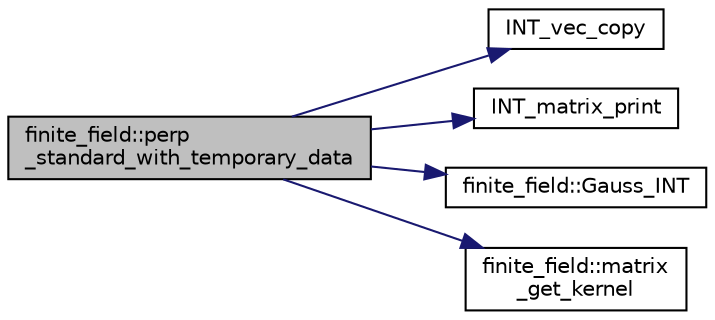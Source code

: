 digraph "finite_field::perp_standard_with_temporary_data"
{
  edge [fontname="Helvetica",fontsize="10",labelfontname="Helvetica",labelfontsize="10"];
  node [fontname="Helvetica",fontsize="10",shape=record];
  rankdir="LR";
  Node14406 [label="finite_field::perp\l_standard_with_temporary_data",height=0.2,width=0.4,color="black", fillcolor="grey75", style="filled", fontcolor="black"];
  Node14406 -> Node14407 [color="midnightblue",fontsize="10",style="solid",fontname="Helvetica"];
  Node14407 [label="INT_vec_copy",height=0.2,width=0.4,color="black", fillcolor="white", style="filled",URL="$df/dbf/sajeeb_8_c.html#ac2d875e27e009af6ec04d17254d11075"];
  Node14406 -> Node14408 [color="midnightblue",fontsize="10",style="solid",fontname="Helvetica"];
  Node14408 [label="INT_matrix_print",height=0.2,width=0.4,color="black", fillcolor="white", style="filled",URL="$d5/db4/io__and__os_8h.html#afd4180a24bef3a2b584668a4eaf607ff"];
  Node14406 -> Node14409 [color="midnightblue",fontsize="10",style="solid",fontname="Helvetica"];
  Node14409 [label="finite_field::Gauss_INT",height=0.2,width=0.4,color="black", fillcolor="white", style="filled",URL="$df/d5a/classfinite__field.html#adb676d2e80341b53751326e3a58beb11"];
  Node14406 -> Node14410 [color="midnightblue",fontsize="10",style="solid",fontname="Helvetica"];
  Node14410 [label="finite_field::matrix\l_get_kernel",height=0.2,width=0.4,color="black", fillcolor="white", style="filled",URL="$df/d5a/classfinite__field.html#ac45780a927cee936df13d04d30d2d248"];
}
